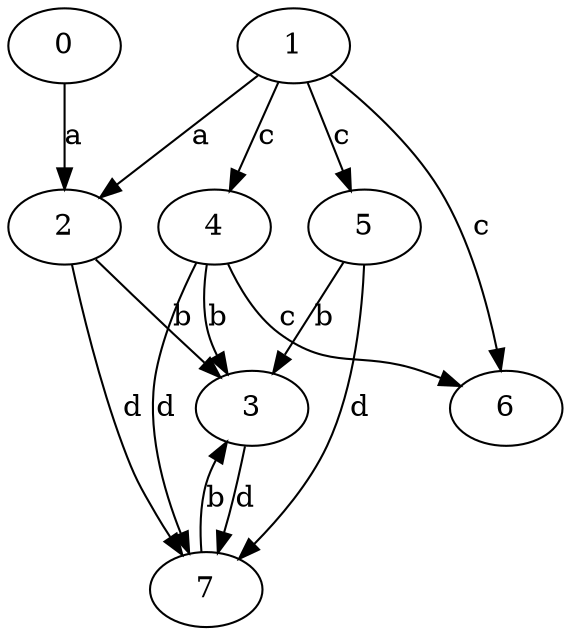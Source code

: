 strict digraph  {
1;
2;
3;
4;
5;
6;
0;
7;
1 -> 2  [label=a];
1 -> 4  [label=c];
1 -> 5  [label=c];
1 -> 6  [label=c];
2 -> 3  [label=b];
2 -> 7  [label=d];
3 -> 7  [label=d];
4 -> 3  [label=b];
4 -> 6  [label=c];
4 -> 7  [label=d];
5 -> 3  [label=b];
5 -> 7  [label=d];
0 -> 2  [label=a];
7 -> 3  [label=b];
}
